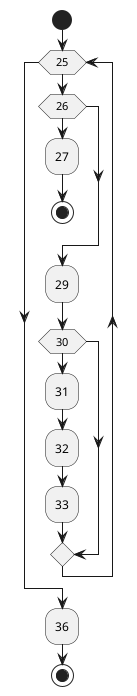 @startuml
'https://plantuml.com/activity-diagram-beta

start
while (25)
  if (26)  then
    :27;
    stop
  endif
  :29;
  if (30)  then
    :31;
    :32;
    :33;
  endif
endwhile
:36;
stop

@enduml
